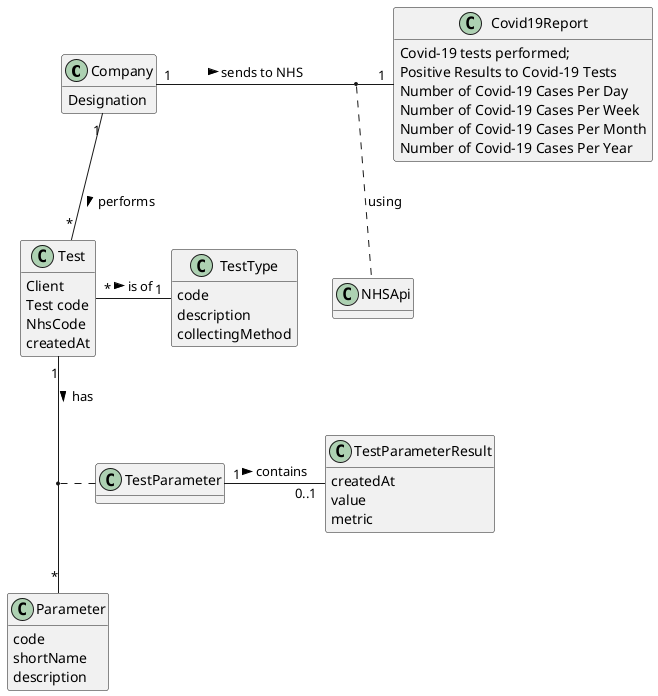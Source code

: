 @startuml
'https://plantuml.com/use-case-diagram
hide methods

class Company{
Designation
}

class Covid19Report{
Covid-19 tests performed;
Positive Results to Covid-19 Tests
Number of Covid-19 Cases Per Day
Number of Covid-19 Cases Per Week
Number of Covid-19 Cases Per Month
Number of Covid-19 Cases Per Year
}

class TestType{
code
description
collectingMethod
}

class Test{
Client
Test code
NhsCode
createdAt
}

class TestParameterResult{
createdAt
value
metric
}

class TestParameter{
}

class Parameter{
code
shortName
description
}


Company "1" - "1" Covid19Report : sends to NHS >
Test "1" -- "*" Parameter : has >
Test "*" - "1" TestType: is of >
TestParameter "1" - "0..1" TestParameterResult: contains >
(Test, Parameter) .. TestParameter
Company "1" -- "*" Test: performs >
(Company, Covid19Report) .. NHSApi: using


@enduml